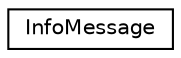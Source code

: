 digraph "Graphical Class Hierarchy"
{
 // INTERACTIVE_SVG=YES
 // LATEX_PDF_SIZE
  edge [fontname="Helvetica",fontsize="10",labelfontname="Helvetica",labelfontsize="10"];
  node [fontname="Helvetica",fontsize="10",shape=record];
  rankdir="LR";
  Node0 [label="InfoMessage",height=0.2,width=0.4,color="black", fillcolor="white", style="filled",URL="$structchessUCI_1_1MessageTypes_1_1InfoMessage.html",tooltip=" "];
}
